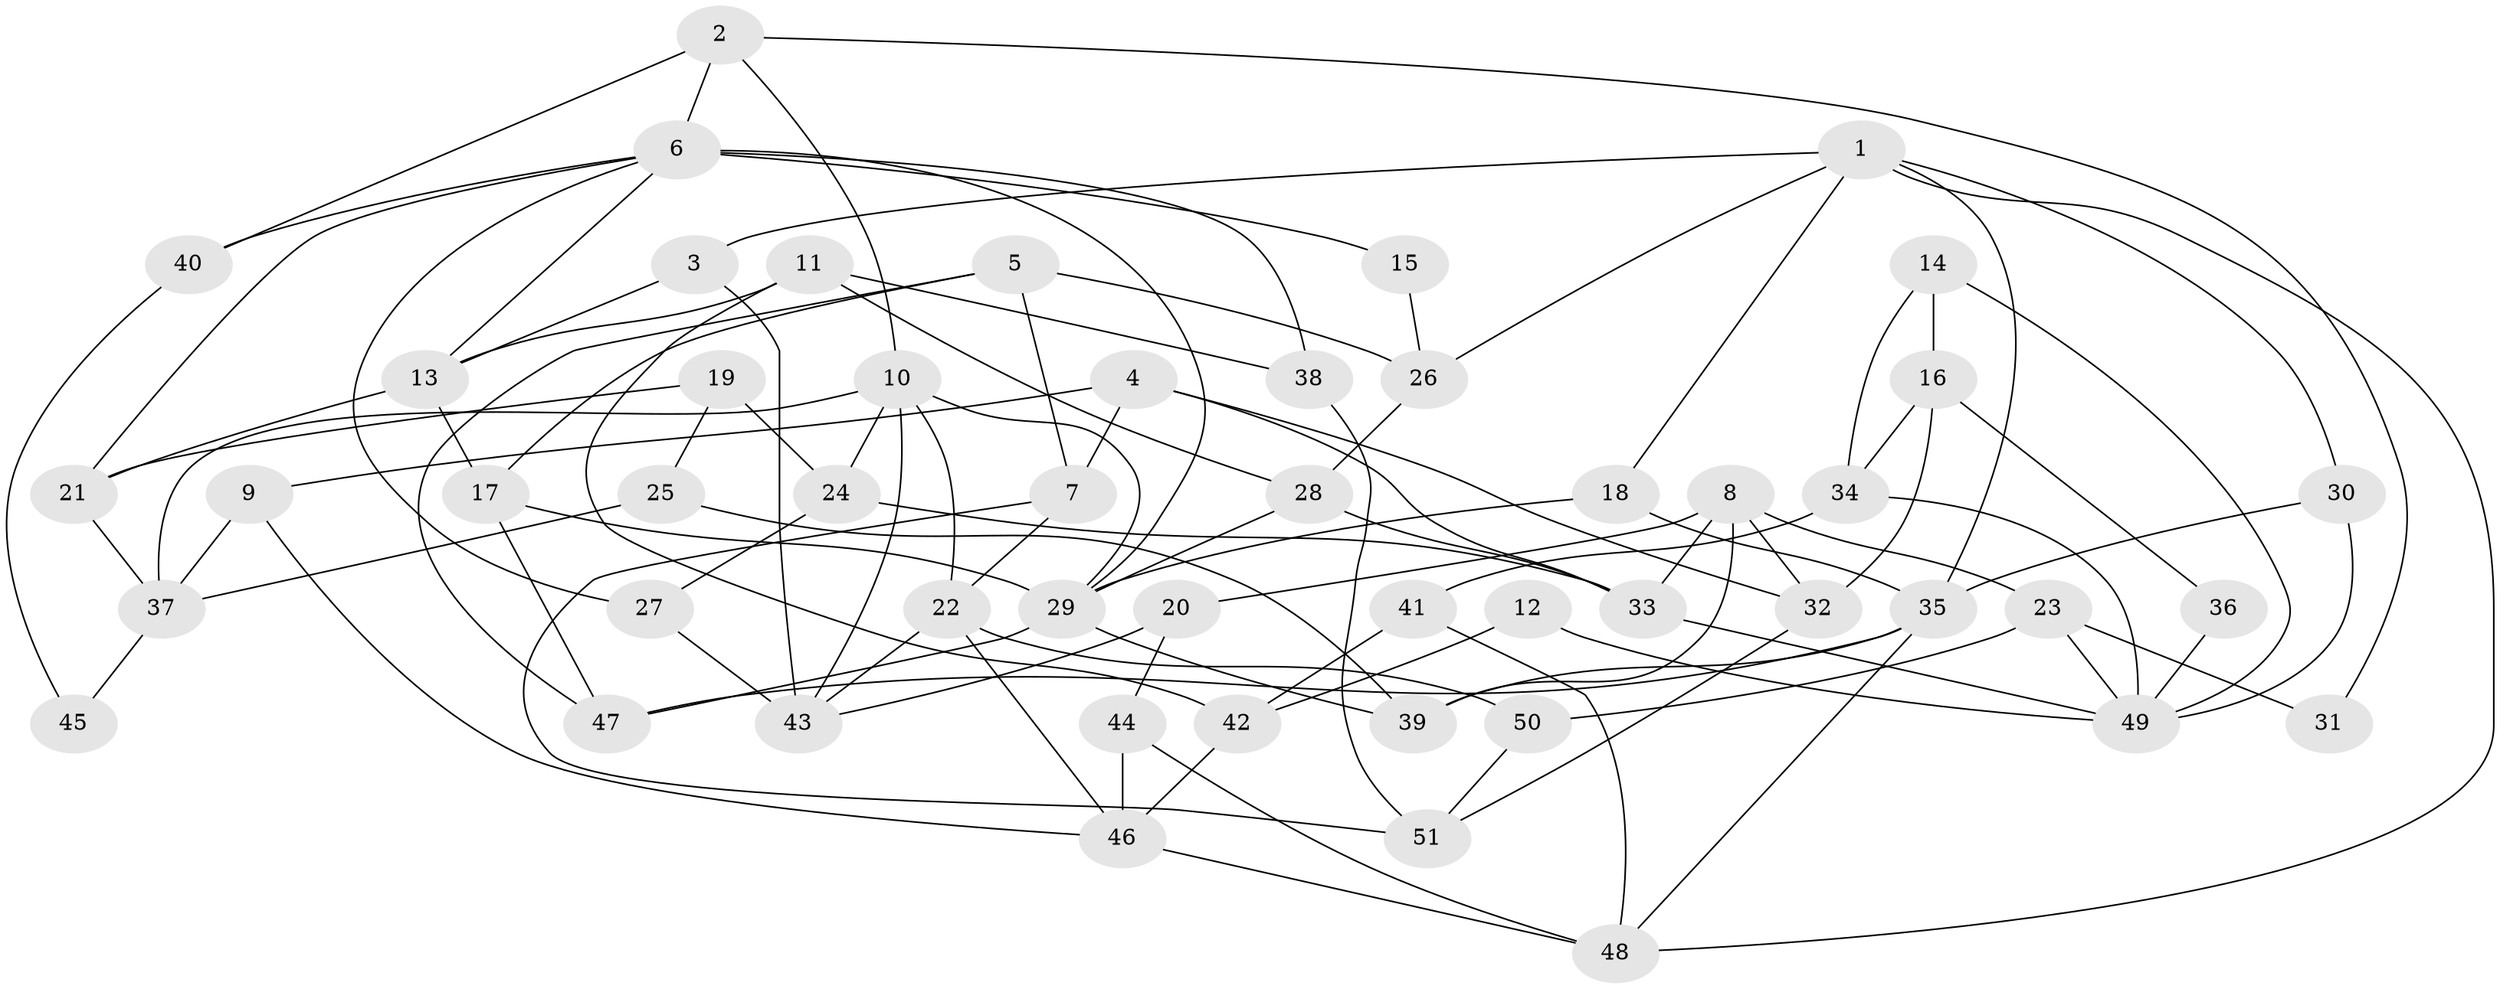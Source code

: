 // coarse degree distribution, {8: 0.16666666666666666, 3: 0.26666666666666666, 4: 0.16666666666666666, 6: 0.2, 5: 0.2}
// Generated by graph-tools (version 1.1) at 2025/52/02/27/25 19:52:08]
// undirected, 51 vertices, 102 edges
graph export_dot {
graph [start="1"]
  node [color=gray90,style=filled];
  1;
  2;
  3;
  4;
  5;
  6;
  7;
  8;
  9;
  10;
  11;
  12;
  13;
  14;
  15;
  16;
  17;
  18;
  19;
  20;
  21;
  22;
  23;
  24;
  25;
  26;
  27;
  28;
  29;
  30;
  31;
  32;
  33;
  34;
  35;
  36;
  37;
  38;
  39;
  40;
  41;
  42;
  43;
  44;
  45;
  46;
  47;
  48;
  49;
  50;
  51;
  1 -- 18;
  1 -- 48;
  1 -- 3;
  1 -- 26;
  1 -- 30;
  1 -- 35;
  2 -- 6;
  2 -- 10;
  2 -- 31;
  2 -- 40;
  3 -- 43;
  3 -- 13;
  4 -- 32;
  4 -- 7;
  4 -- 9;
  4 -- 33;
  5 -- 7;
  5 -- 17;
  5 -- 26;
  5 -- 47;
  6 -- 13;
  6 -- 29;
  6 -- 15;
  6 -- 21;
  6 -- 27;
  6 -- 38;
  6 -- 40;
  7 -- 51;
  7 -- 22;
  8 -- 33;
  8 -- 39;
  8 -- 20;
  8 -- 23;
  8 -- 32;
  9 -- 37;
  9 -- 46;
  10 -- 29;
  10 -- 43;
  10 -- 22;
  10 -- 24;
  10 -- 37;
  11 -- 13;
  11 -- 28;
  11 -- 38;
  11 -- 42;
  12 -- 42;
  12 -- 49;
  13 -- 17;
  13 -- 21;
  14 -- 34;
  14 -- 49;
  14 -- 16;
  15 -- 26;
  16 -- 32;
  16 -- 34;
  16 -- 36;
  17 -- 29;
  17 -- 47;
  18 -- 29;
  18 -- 35;
  19 -- 24;
  19 -- 21;
  19 -- 25;
  20 -- 44;
  20 -- 43;
  21 -- 37;
  22 -- 46;
  22 -- 43;
  22 -- 50;
  23 -- 49;
  23 -- 31;
  23 -- 50;
  24 -- 27;
  24 -- 33;
  25 -- 37;
  25 -- 39;
  26 -- 28;
  27 -- 43;
  28 -- 33;
  28 -- 29;
  29 -- 47;
  29 -- 39;
  30 -- 35;
  30 -- 49;
  32 -- 51;
  33 -- 49;
  34 -- 49;
  34 -- 41;
  35 -- 39;
  35 -- 47;
  35 -- 48;
  36 -- 49;
  37 -- 45;
  38 -- 51;
  40 -- 45;
  41 -- 48;
  41 -- 42;
  42 -- 46;
  44 -- 48;
  44 -- 46;
  46 -- 48;
  50 -- 51;
}
